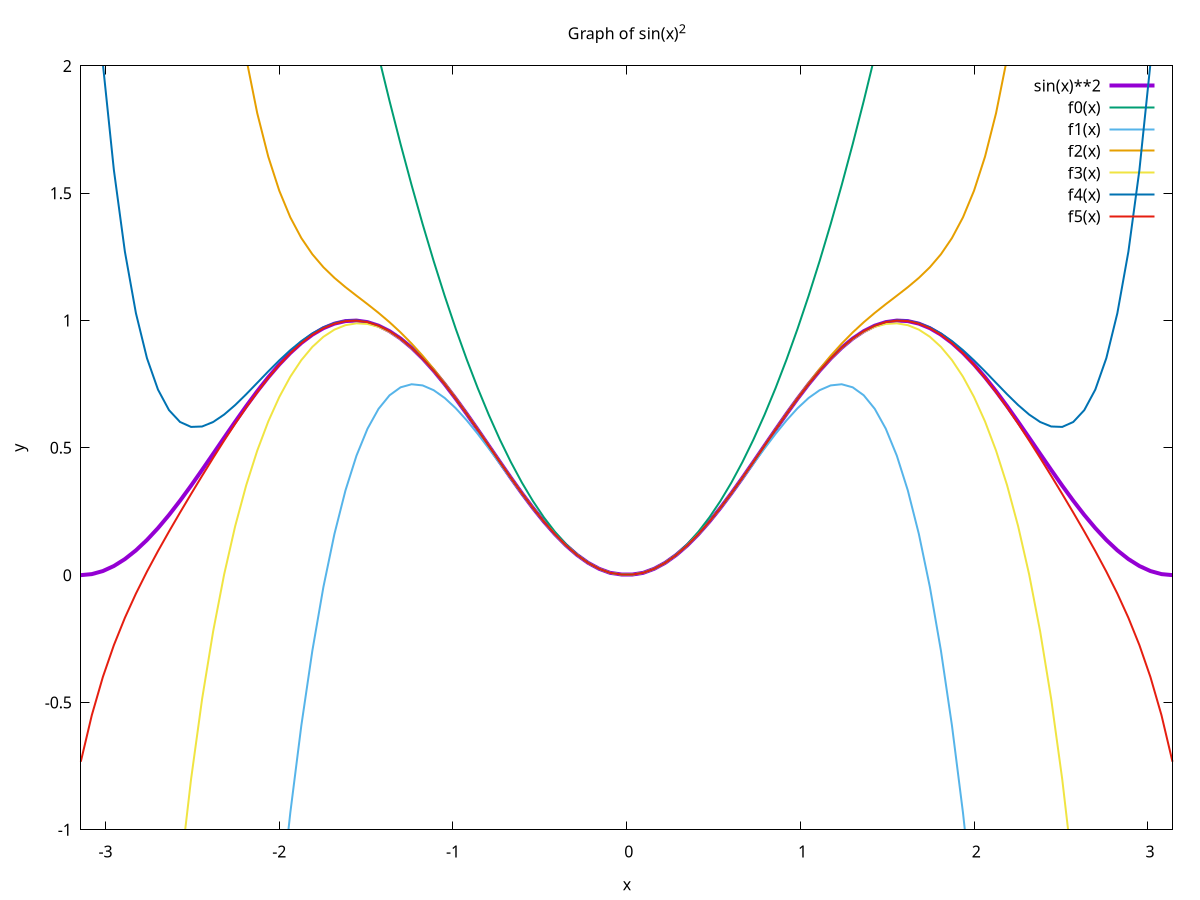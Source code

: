 #!/usr/bin/gnuplot --persist

# the output file format and name
set terminal png
set output 'sin_squared.png'

# the x-axis range
set xrange [-pi:pi]

# the y-axis range
set yrange [-1:2]

# Set plot title and labels
set title 'Graph of sin(x)^2'
set xlabel 'x'
set ylabel 'y'

f0(x) =         (((-1)**(1+1)*x**(2*1)*2**(2*1-1)) / ((2*1)!))
f1(x) = f0(x) + (((-1)**(2+1)*x**(2*2)*2**(2*2-1)) / ((2*2)!))
f2(x) = f1(x) + (((-1)**(3+1)*x**(2*3)*2**(2*3-1)) / ((2*3)!))
f3(x) = f2(x) + (((-1)**(4+1)*x**(2*4)*2**(2*4-1)) / ((2*4)!))
f4(x) = f3(x) + (((-1)**(5+1)*x**(2*5)*2**(2*5-1)) / ((2*5)!))
f5(x) = f4(x) + (((-1)**(6+1)*x**(2*6)*2**(2*6-1)) / ((2*6)!))

# Plot the function
plot sin(x)**2 lw 4, f0(x) lw 2, f1(x) lw 2, f2(x) lw 2, f3(x) lw 2, f4(x) lw 2, f5(x) lw 2